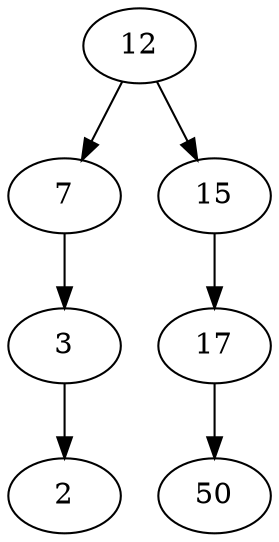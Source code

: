 digraph ArvoreBin {
12;
12 -> 7 [label=""];
12 -> 15 [label=""];
7;
7 -> 3 [label=""];
3;
3 -> 2 [label=""];
2;
15;
15 -> 17 [label=""];
17;
17 -> 50 [label=""];
50;
}